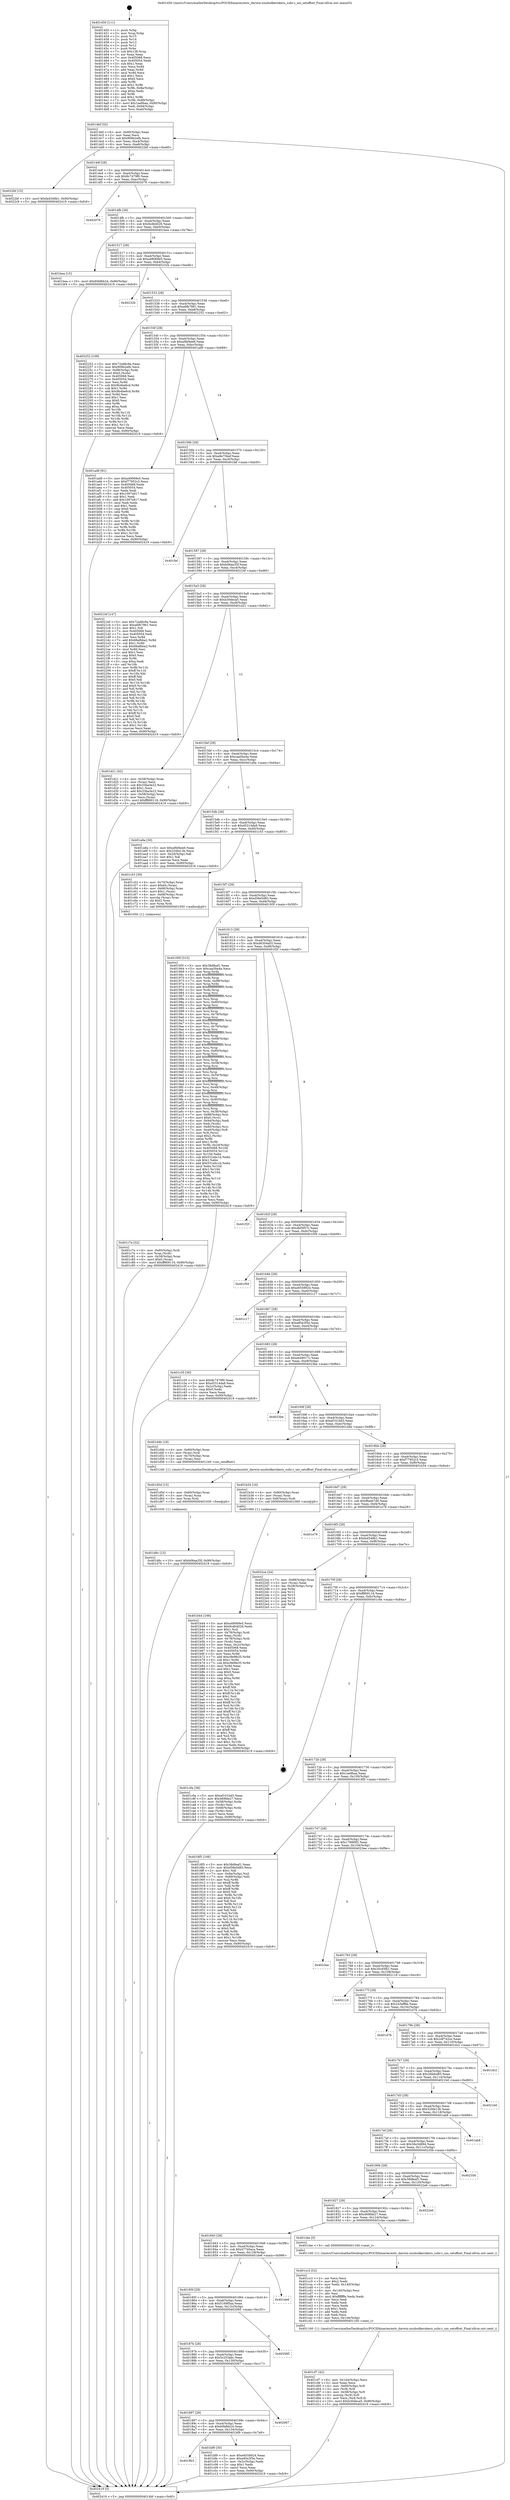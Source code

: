 digraph "0x401450" {
  label = "0x401450 (/mnt/c/Users/mathe/Desktop/tcc/POCII/binaries/extr_darwin-xnubsdkernkern_subr.c_uio_setoffset_Final-ollvm.out::main(0))"
  labelloc = "t"
  node[shape=record]

  Entry [label="",width=0.3,height=0.3,shape=circle,fillcolor=black,style=filled]
  "0x4014bf" [label="{
     0x4014bf [32]\l
     | [instrs]\l
     &nbsp;&nbsp;0x4014bf \<+6\>: mov -0x90(%rbp),%eax\l
     &nbsp;&nbsp;0x4014c5 \<+2\>: mov %eax,%ecx\l
     &nbsp;&nbsp;0x4014c7 \<+6\>: sub $0x909b2efb,%ecx\l
     &nbsp;&nbsp;0x4014cd \<+6\>: mov %eax,-0xa4(%rbp)\l
     &nbsp;&nbsp;0x4014d3 \<+6\>: mov %ecx,-0xa8(%rbp)\l
     &nbsp;&nbsp;0x4014d9 \<+6\>: je 00000000004022bf \<main+0xe6f\>\l
  }"]
  "0x4022bf" [label="{
     0x4022bf [15]\l
     | [instrs]\l
     &nbsp;&nbsp;0x4022bf \<+10\>: movl $0xfa4548b1,-0x90(%rbp)\l
     &nbsp;&nbsp;0x4022c9 \<+5\>: jmp 0000000000402419 \<main+0xfc9\>\l
  }"]
  "0x4014df" [label="{
     0x4014df [28]\l
     | [instrs]\l
     &nbsp;&nbsp;0x4014df \<+5\>: jmp 00000000004014e4 \<main+0x94\>\l
     &nbsp;&nbsp;0x4014e4 \<+6\>: mov -0xa4(%rbp),%eax\l
     &nbsp;&nbsp;0x4014ea \<+5\>: sub $0x9c7479f0,%eax\l
     &nbsp;&nbsp;0x4014ef \<+6\>: mov %eax,-0xac(%rbp)\l
     &nbsp;&nbsp;0x4014f5 \<+6\>: je 0000000000402076 \<main+0xc26\>\l
  }"]
  Exit [label="",width=0.3,height=0.3,shape=circle,fillcolor=black,style=filled,peripheries=2]
  "0x402076" [label="{
     0x402076\l
  }", style=dashed]
  "0x4014fb" [label="{
     0x4014fb [28]\l
     | [instrs]\l
     &nbsp;&nbsp;0x4014fb \<+5\>: jmp 0000000000401500 \<main+0xb0\>\l
     &nbsp;&nbsp;0x401500 \<+6\>: mov -0xa4(%rbp),%eax\l
     &nbsp;&nbsp;0x401506 \<+5\>: sub $0x9cdb4026,%eax\l
     &nbsp;&nbsp;0x40150b \<+6\>: mov %eax,-0xb0(%rbp)\l
     &nbsp;&nbsp;0x401511 \<+6\>: je 0000000000401bea \<main+0x79a\>\l
  }"]
  "0x401d6c" [label="{
     0x401d6c [15]\l
     | [instrs]\l
     &nbsp;&nbsp;0x401d6c \<+10\>: movl $0xb06aa35f,-0x90(%rbp)\l
     &nbsp;&nbsp;0x401d76 \<+5\>: jmp 0000000000402419 \<main+0xfc9\>\l
  }"]
  "0x401bea" [label="{
     0x401bea [15]\l
     | [instrs]\l
     &nbsp;&nbsp;0x401bea \<+10\>: movl $0x60bfbb24,-0x90(%rbp)\l
     &nbsp;&nbsp;0x401bf4 \<+5\>: jmp 0000000000402419 \<main+0xfc9\>\l
  }"]
  "0x401517" [label="{
     0x401517 [28]\l
     | [instrs]\l
     &nbsp;&nbsp;0x401517 \<+5\>: jmp 000000000040151c \<main+0xcc\>\l
     &nbsp;&nbsp;0x40151c \<+6\>: mov -0xa4(%rbp),%eax\l
     &nbsp;&nbsp;0x401522 \<+5\>: sub $0xa49069e5,%eax\l
     &nbsp;&nbsp;0x401527 \<+6\>: mov %eax,-0xb4(%rbp)\l
     &nbsp;&nbsp;0x40152d \<+6\>: je 000000000040232b \<main+0xedb\>\l
  }"]
  "0x401d5d" [label="{
     0x401d5d [15]\l
     | [instrs]\l
     &nbsp;&nbsp;0x401d5d \<+4\>: mov -0x60(%rbp),%rax\l
     &nbsp;&nbsp;0x401d61 \<+3\>: mov (%rax),%rax\l
     &nbsp;&nbsp;0x401d64 \<+3\>: mov %rax,%rdi\l
     &nbsp;&nbsp;0x401d67 \<+5\>: call 0000000000401030 \<free@plt\>\l
     | [calls]\l
     &nbsp;&nbsp;0x401030 \{1\} (unknown)\l
  }"]
  "0x40232b" [label="{
     0x40232b\l
  }", style=dashed]
  "0x401533" [label="{
     0x401533 [28]\l
     | [instrs]\l
     &nbsp;&nbsp;0x401533 \<+5\>: jmp 0000000000401538 \<main+0xe8\>\l
     &nbsp;&nbsp;0x401538 \<+6\>: mov -0xa4(%rbp),%eax\l
     &nbsp;&nbsp;0x40153e \<+5\>: sub $0xa6fb7961,%eax\l
     &nbsp;&nbsp;0x401543 \<+6\>: mov %eax,-0xb8(%rbp)\l
     &nbsp;&nbsp;0x401549 \<+6\>: je 0000000000402252 \<main+0xe02\>\l
  }"]
  "0x401cf7" [label="{
     0x401cf7 [42]\l
     | [instrs]\l
     &nbsp;&nbsp;0x401cf7 \<+6\>: mov -0x144(%rbp),%ecx\l
     &nbsp;&nbsp;0x401cfd \<+3\>: imul %eax,%ecx\l
     &nbsp;&nbsp;0x401d00 \<+4\>: mov -0x60(%rbp),%r8\l
     &nbsp;&nbsp;0x401d04 \<+3\>: mov (%r8),%r8\l
     &nbsp;&nbsp;0x401d07 \<+4\>: mov -0x58(%rbp),%r9\l
     &nbsp;&nbsp;0x401d0b \<+3\>: movslq (%r9),%r9\l
     &nbsp;&nbsp;0x401d0e \<+4\>: mov %ecx,(%r8,%r9,4)\l
     &nbsp;&nbsp;0x401d12 \<+10\>: movl $0xb30deca5,-0x90(%rbp)\l
     &nbsp;&nbsp;0x401d1c \<+5\>: jmp 0000000000402419 \<main+0xfc9\>\l
  }"]
  "0x402252" [label="{
     0x402252 [109]\l
     | [instrs]\l
     &nbsp;&nbsp;0x402252 \<+5\>: mov $0x72ad6c9a,%eax\l
     &nbsp;&nbsp;0x402257 \<+5\>: mov $0x909b2efb,%ecx\l
     &nbsp;&nbsp;0x40225c \<+7\>: mov -0x88(%rbp),%rdx\l
     &nbsp;&nbsp;0x402263 \<+6\>: movl $0x0,(%rdx)\l
     &nbsp;&nbsp;0x402269 \<+7\>: mov 0x405068,%esi\l
     &nbsp;&nbsp;0x402270 \<+7\>: mov 0x405054,%edi\l
     &nbsp;&nbsp;0x402277 \<+3\>: mov %esi,%r8d\l
     &nbsp;&nbsp;0x40227a \<+7\>: sub $0x9b4be6cd,%r8d\l
     &nbsp;&nbsp;0x402281 \<+4\>: sub $0x1,%r8d\l
     &nbsp;&nbsp;0x402285 \<+7\>: add $0x9b4be6cd,%r8d\l
     &nbsp;&nbsp;0x40228c \<+4\>: imul %r8d,%esi\l
     &nbsp;&nbsp;0x402290 \<+3\>: and $0x1,%esi\l
     &nbsp;&nbsp;0x402293 \<+3\>: cmp $0x0,%esi\l
     &nbsp;&nbsp;0x402296 \<+4\>: sete %r9b\l
     &nbsp;&nbsp;0x40229a \<+3\>: cmp $0xa,%edi\l
     &nbsp;&nbsp;0x40229d \<+4\>: setl %r10b\l
     &nbsp;&nbsp;0x4022a1 \<+3\>: mov %r9b,%r11b\l
     &nbsp;&nbsp;0x4022a4 \<+3\>: and %r10b,%r11b\l
     &nbsp;&nbsp;0x4022a7 \<+3\>: xor %r10b,%r9b\l
     &nbsp;&nbsp;0x4022aa \<+3\>: or %r9b,%r11b\l
     &nbsp;&nbsp;0x4022ad \<+4\>: test $0x1,%r11b\l
     &nbsp;&nbsp;0x4022b1 \<+3\>: cmovne %ecx,%eax\l
     &nbsp;&nbsp;0x4022b4 \<+6\>: mov %eax,-0x90(%rbp)\l
     &nbsp;&nbsp;0x4022ba \<+5\>: jmp 0000000000402419 \<main+0xfc9\>\l
  }"]
  "0x40154f" [label="{
     0x40154f [28]\l
     | [instrs]\l
     &nbsp;&nbsp;0x40154f \<+5\>: jmp 0000000000401554 \<main+0x104\>\l
     &nbsp;&nbsp;0x401554 \<+6\>: mov -0xa4(%rbp),%eax\l
     &nbsp;&nbsp;0x40155a \<+5\>: sub $0xa9bf4ee6,%eax\l
     &nbsp;&nbsp;0x40155f \<+6\>: mov %eax,-0xbc(%rbp)\l
     &nbsp;&nbsp;0x401565 \<+6\>: je 0000000000401ad9 \<main+0x689\>\l
  }"]
  "0x401cc3" [label="{
     0x401cc3 [52]\l
     | [instrs]\l
     &nbsp;&nbsp;0x401cc3 \<+2\>: xor %ecx,%ecx\l
     &nbsp;&nbsp;0x401cc5 \<+5\>: mov $0x2,%edx\l
     &nbsp;&nbsp;0x401cca \<+6\>: mov %edx,-0x140(%rbp)\l
     &nbsp;&nbsp;0x401cd0 \<+1\>: cltd\l
     &nbsp;&nbsp;0x401cd1 \<+6\>: mov -0x140(%rbp),%esi\l
     &nbsp;&nbsp;0x401cd7 \<+2\>: idiv %esi\l
     &nbsp;&nbsp;0x401cd9 \<+6\>: imul $0xfffffffe,%edx,%edx\l
     &nbsp;&nbsp;0x401cdf \<+2\>: mov %ecx,%edi\l
     &nbsp;&nbsp;0x401ce1 \<+2\>: sub %edx,%edi\l
     &nbsp;&nbsp;0x401ce3 \<+2\>: mov %ecx,%edx\l
     &nbsp;&nbsp;0x401ce5 \<+3\>: sub $0x1,%edx\l
     &nbsp;&nbsp;0x401ce8 \<+2\>: add %edx,%edi\l
     &nbsp;&nbsp;0x401cea \<+2\>: sub %edi,%ecx\l
     &nbsp;&nbsp;0x401cec \<+6\>: mov %ecx,-0x144(%rbp)\l
     &nbsp;&nbsp;0x401cf2 \<+5\>: call 0000000000401160 \<next_i\>\l
     | [calls]\l
     &nbsp;&nbsp;0x401160 \{1\} (/mnt/c/Users/mathe/Desktop/tcc/POCII/binaries/extr_darwin-xnubsdkernkern_subr.c_uio_setoffset_Final-ollvm.out::next_i)\l
  }"]
  "0x401ad9" [label="{
     0x401ad9 [91]\l
     | [instrs]\l
     &nbsp;&nbsp;0x401ad9 \<+5\>: mov $0xa49069e5,%eax\l
     &nbsp;&nbsp;0x401ade \<+5\>: mov $0xf77952c3,%ecx\l
     &nbsp;&nbsp;0x401ae3 \<+7\>: mov 0x405068,%edx\l
     &nbsp;&nbsp;0x401aea \<+7\>: mov 0x405054,%esi\l
     &nbsp;&nbsp;0x401af1 \<+2\>: mov %edx,%edi\l
     &nbsp;&nbsp;0x401af3 \<+6\>: sub $0x1097a917,%edi\l
     &nbsp;&nbsp;0x401af9 \<+3\>: sub $0x1,%edi\l
     &nbsp;&nbsp;0x401afc \<+6\>: add $0x1097a917,%edi\l
     &nbsp;&nbsp;0x401b02 \<+3\>: imul %edi,%edx\l
     &nbsp;&nbsp;0x401b05 \<+3\>: and $0x1,%edx\l
     &nbsp;&nbsp;0x401b08 \<+3\>: cmp $0x0,%edx\l
     &nbsp;&nbsp;0x401b0b \<+4\>: sete %r8b\l
     &nbsp;&nbsp;0x401b0f \<+3\>: cmp $0xa,%esi\l
     &nbsp;&nbsp;0x401b12 \<+4\>: setl %r9b\l
     &nbsp;&nbsp;0x401b16 \<+3\>: mov %r8b,%r10b\l
     &nbsp;&nbsp;0x401b19 \<+3\>: and %r9b,%r10b\l
     &nbsp;&nbsp;0x401b1c \<+3\>: xor %r9b,%r8b\l
     &nbsp;&nbsp;0x401b1f \<+3\>: or %r8b,%r10b\l
     &nbsp;&nbsp;0x401b22 \<+4\>: test $0x1,%r10b\l
     &nbsp;&nbsp;0x401b26 \<+3\>: cmovne %ecx,%eax\l
     &nbsp;&nbsp;0x401b29 \<+6\>: mov %eax,-0x90(%rbp)\l
     &nbsp;&nbsp;0x401b2f \<+5\>: jmp 0000000000402419 \<main+0xfc9\>\l
  }"]
  "0x40156b" [label="{
     0x40156b [28]\l
     | [instrs]\l
     &nbsp;&nbsp;0x40156b \<+5\>: jmp 0000000000401570 \<main+0x120\>\l
     &nbsp;&nbsp;0x401570 \<+6\>: mov -0xa4(%rbp),%eax\l
     &nbsp;&nbsp;0x401576 \<+5\>: sub $0xa9e75bef,%eax\l
     &nbsp;&nbsp;0x40157b \<+6\>: mov %eax,-0xc0(%rbp)\l
     &nbsp;&nbsp;0x401581 \<+6\>: je 0000000000401faf \<main+0xb5f\>\l
  }"]
  "0x401c7a" [label="{
     0x401c7a [32]\l
     | [instrs]\l
     &nbsp;&nbsp;0x401c7a \<+4\>: mov -0x60(%rbp),%rdi\l
     &nbsp;&nbsp;0x401c7e \<+3\>: mov %rax,(%rdi)\l
     &nbsp;&nbsp;0x401c81 \<+4\>: mov -0x58(%rbp),%rax\l
     &nbsp;&nbsp;0x401c85 \<+6\>: movl $0x0,(%rax)\l
     &nbsp;&nbsp;0x401c8b \<+10\>: movl $0xff869116,-0x90(%rbp)\l
     &nbsp;&nbsp;0x401c95 \<+5\>: jmp 0000000000402419 \<main+0xfc9\>\l
  }"]
  "0x401faf" [label="{
     0x401faf\l
  }", style=dashed]
  "0x401587" [label="{
     0x401587 [28]\l
     | [instrs]\l
     &nbsp;&nbsp;0x401587 \<+5\>: jmp 000000000040158c \<main+0x13c\>\l
     &nbsp;&nbsp;0x40158c \<+6\>: mov -0xa4(%rbp),%eax\l
     &nbsp;&nbsp;0x401592 \<+5\>: sub $0xb06aa35f,%eax\l
     &nbsp;&nbsp;0x401597 \<+6\>: mov %eax,-0xc4(%rbp)\l
     &nbsp;&nbsp;0x40159d \<+6\>: je 00000000004021bf \<main+0xd6f\>\l
  }"]
  "0x4018b3" [label="{
     0x4018b3\l
  }", style=dashed]
  "0x4021bf" [label="{
     0x4021bf [147]\l
     | [instrs]\l
     &nbsp;&nbsp;0x4021bf \<+5\>: mov $0x72ad6c9a,%eax\l
     &nbsp;&nbsp;0x4021c4 \<+5\>: mov $0xa6fb7961,%ecx\l
     &nbsp;&nbsp;0x4021c9 \<+2\>: mov $0x1,%dl\l
     &nbsp;&nbsp;0x4021cb \<+7\>: mov 0x405068,%esi\l
     &nbsp;&nbsp;0x4021d2 \<+7\>: mov 0x405054,%edi\l
     &nbsp;&nbsp;0x4021d9 \<+3\>: mov %esi,%r8d\l
     &nbsp;&nbsp;0x4021dc \<+7\>: add $0x66afbba2,%r8d\l
     &nbsp;&nbsp;0x4021e3 \<+4\>: sub $0x1,%r8d\l
     &nbsp;&nbsp;0x4021e7 \<+7\>: sub $0x66afbba2,%r8d\l
     &nbsp;&nbsp;0x4021ee \<+4\>: imul %r8d,%esi\l
     &nbsp;&nbsp;0x4021f2 \<+3\>: and $0x1,%esi\l
     &nbsp;&nbsp;0x4021f5 \<+3\>: cmp $0x0,%esi\l
     &nbsp;&nbsp;0x4021f8 \<+4\>: sete %r9b\l
     &nbsp;&nbsp;0x4021fc \<+3\>: cmp $0xa,%edi\l
     &nbsp;&nbsp;0x4021ff \<+4\>: setl %r10b\l
     &nbsp;&nbsp;0x402203 \<+3\>: mov %r9b,%r11b\l
     &nbsp;&nbsp;0x402206 \<+4\>: xor $0xff,%r11b\l
     &nbsp;&nbsp;0x40220a \<+3\>: mov %r10b,%bl\l
     &nbsp;&nbsp;0x40220d \<+3\>: xor $0xff,%bl\l
     &nbsp;&nbsp;0x402210 \<+3\>: xor $0x0,%dl\l
     &nbsp;&nbsp;0x402213 \<+3\>: mov %r11b,%r14b\l
     &nbsp;&nbsp;0x402216 \<+4\>: and $0x0,%r14b\l
     &nbsp;&nbsp;0x40221a \<+3\>: and %dl,%r9b\l
     &nbsp;&nbsp;0x40221d \<+3\>: mov %bl,%r15b\l
     &nbsp;&nbsp;0x402220 \<+4\>: and $0x0,%r15b\l
     &nbsp;&nbsp;0x402224 \<+3\>: and %dl,%r10b\l
     &nbsp;&nbsp;0x402227 \<+3\>: or %r9b,%r14b\l
     &nbsp;&nbsp;0x40222a \<+3\>: or %r10b,%r15b\l
     &nbsp;&nbsp;0x40222d \<+3\>: xor %r15b,%r14b\l
     &nbsp;&nbsp;0x402230 \<+3\>: or %bl,%r11b\l
     &nbsp;&nbsp;0x402233 \<+4\>: xor $0xff,%r11b\l
     &nbsp;&nbsp;0x402237 \<+3\>: or $0x0,%dl\l
     &nbsp;&nbsp;0x40223a \<+3\>: and %dl,%r11b\l
     &nbsp;&nbsp;0x40223d \<+3\>: or %r11b,%r14b\l
     &nbsp;&nbsp;0x402240 \<+4\>: test $0x1,%r14b\l
     &nbsp;&nbsp;0x402244 \<+3\>: cmovne %ecx,%eax\l
     &nbsp;&nbsp;0x402247 \<+6\>: mov %eax,-0x90(%rbp)\l
     &nbsp;&nbsp;0x40224d \<+5\>: jmp 0000000000402419 \<main+0xfc9\>\l
  }"]
  "0x4015a3" [label="{
     0x4015a3 [28]\l
     | [instrs]\l
     &nbsp;&nbsp;0x4015a3 \<+5\>: jmp 00000000004015a8 \<main+0x158\>\l
     &nbsp;&nbsp;0x4015a8 \<+6\>: mov -0xa4(%rbp),%eax\l
     &nbsp;&nbsp;0x4015ae \<+5\>: sub $0xb30deca5,%eax\l
     &nbsp;&nbsp;0x4015b3 \<+6\>: mov %eax,-0xc8(%rbp)\l
     &nbsp;&nbsp;0x4015b9 \<+6\>: je 0000000000401d21 \<main+0x8d1\>\l
  }"]
  "0x401bf9" [label="{
     0x401bf9 [30]\l
     | [instrs]\l
     &nbsp;&nbsp;0x401bf9 \<+5\>: mov $0xe6558924,%eax\l
     &nbsp;&nbsp;0x401bfe \<+5\>: mov $0xe85e3f3e,%ecx\l
     &nbsp;&nbsp;0x401c03 \<+3\>: mov -0x2c(%rbp),%edx\l
     &nbsp;&nbsp;0x401c06 \<+3\>: cmp $0x1,%edx\l
     &nbsp;&nbsp;0x401c09 \<+3\>: cmovl %ecx,%eax\l
     &nbsp;&nbsp;0x401c0c \<+6\>: mov %eax,-0x90(%rbp)\l
     &nbsp;&nbsp;0x401c12 \<+5\>: jmp 0000000000402419 \<main+0xfc9\>\l
  }"]
  "0x401d21" [label="{
     0x401d21 [42]\l
     | [instrs]\l
     &nbsp;&nbsp;0x401d21 \<+4\>: mov -0x58(%rbp),%rax\l
     &nbsp;&nbsp;0x401d25 \<+2\>: mov (%rax),%ecx\l
     &nbsp;&nbsp;0x401d27 \<+6\>: sub $0x33ba3e22,%ecx\l
     &nbsp;&nbsp;0x401d2d \<+3\>: add $0x1,%ecx\l
     &nbsp;&nbsp;0x401d30 \<+6\>: add $0x33ba3e22,%ecx\l
     &nbsp;&nbsp;0x401d36 \<+4\>: mov -0x58(%rbp),%rax\l
     &nbsp;&nbsp;0x401d3a \<+2\>: mov %ecx,(%rax)\l
     &nbsp;&nbsp;0x401d3c \<+10\>: movl $0xff869116,-0x90(%rbp)\l
     &nbsp;&nbsp;0x401d46 \<+5\>: jmp 0000000000402419 \<main+0xfc9\>\l
  }"]
  "0x4015bf" [label="{
     0x4015bf [28]\l
     | [instrs]\l
     &nbsp;&nbsp;0x4015bf \<+5\>: jmp 00000000004015c4 \<main+0x174\>\l
     &nbsp;&nbsp;0x4015c4 \<+6\>: mov -0xa4(%rbp),%eax\l
     &nbsp;&nbsp;0x4015ca \<+5\>: sub $0xcaa5ba4a,%eax\l
     &nbsp;&nbsp;0x4015cf \<+6\>: mov %eax,-0xcc(%rbp)\l
     &nbsp;&nbsp;0x4015d5 \<+6\>: je 0000000000401a9a \<main+0x64a\>\l
  }"]
  "0x401897" [label="{
     0x401897 [28]\l
     | [instrs]\l
     &nbsp;&nbsp;0x401897 \<+5\>: jmp 000000000040189c \<main+0x44c\>\l
     &nbsp;&nbsp;0x40189c \<+6\>: mov -0xa4(%rbp),%eax\l
     &nbsp;&nbsp;0x4018a2 \<+5\>: sub $0x60bfbb24,%eax\l
     &nbsp;&nbsp;0x4018a7 \<+6\>: mov %eax,-0x134(%rbp)\l
     &nbsp;&nbsp;0x4018ad \<+6\>: je 0000000000401bf9 \<main+0x7a9\>\l
  }"]
  "0x401a9a" [label="{
     0x401a9a [30]\l
     | [instrs]\l
     &nbsp;&nbsp;0x401a9a \<+5\>: mov $0xa9bf4ee6,%eax\l
     &nbsp;&nbsp;0x401a9f \<+5\>: mov $0x320fa13b,%ecx\l
     &nbsp;&nbsp;0x401aa4 \<+3\>: mov -0x2d(%rbp),%dl\l
     &nbsp;&nbsp;0x401aa7 \<+3\>: test $0x1,%dl\l
     &nbsp;&nbsp;0x401aaa \<+3\>: cmovne %ecx,%eax\l
     &nbsp;&nbsp;0x401aad \<+6\>: mov %eax,-0x90(%rbp)\l
     &nbsp;&nbsp;0x401ab3 \<+5\>: jmp 0000000000402419 \<main+0xfc9\>\l
  }"]
  "0x4015db" [label="{
     0x4015db [28]\l
     | [instrs]\l
     &nbsp;&nbsp;0x4015db \<+5\>: jmp 00000000004015e0 \<main+0x190\>\l
     &nbsp;&nbsp;0x4015e0 \<+6\>: mov -0xa4(%rbp),%eax\l
     &nbsp;&nbsp;0x4015e6 \<+5\>: sub $0xd5314da9,%eax\l
     &nbsp;&nbsp;0x4015eb \<+6\>: mov %eax,-0xd0(%rbp)\l
     &nbsp;&nbsp;0x4015f1 \<+6\>: je 0000000000401c53 \<main+0x803\>\l
  }"]
  "0x402067" [label="{
     0x402067\l
  }", style=dashed]
  "0x401c53" [label="{
     0x401c53 [39]\l
     | [instrs]\l
     &nbsp;&nbsp;0x401c53 \<+4\>: mov -0x70(%rbp),%rax\l
     &nbsp;&nbsp;0x401c57 \<+6\>: movl $0x64,(%rax)\l
     &nbsp;&nbsp;0x401c5d \<+4\>: mov -0x68(%rbp),%rax\l
     &nbsp;&nbsp;0x401c61 \<+6\>: movl $0x1,(%rax)\l
     &nbsp;&nbsp;0x401c67 \<+4\>: mov -0x68(%rbp),%rax\l
     &nbsp;&nbsp;0x401c6b \<+3\>: movslq (%rax),%rax\l
     &nbsp;&nbsp;0x401c6e \<+4\>: shl $0x2,%rax\l
     &nbsp;&nbsp;0x401c72 \<+3\>: mov %rax,%rdi\l
     &nbsp;&nbsp;0x401c75 \<+5\>: call 0000000000401050 \<malloc@plt\>\l
     | [calls]\l
     &nbsp;&nbsp;0x401050 \{1\} (unknown)\l
  }"]
  "0x4015f7" [label="{
     0x4015f7 [28]\l
     | [instrs]\l
     &nbsp;&nbsp;0x4015f7 \<+5\>: jmp 00000000004015fc \<main+0x1ac\>\l
     &nbsp;&nbsp;0x4015fc \<+6\>: mov -0xa4(%rbp),%eax\l
     &nbsp;&nbsp;0x401602 \<+5\>: sub $0xd58e5d83,%eax\l
     &nbsp;&nbsp;0x401607 \<+6\>: mov %eax,-0xd4(%rbp)\l
     &nbsp;&nbsp;0x40160d \<+6\>: je 000000000040195f \<main+0x50f\>\l
  }"]
  "0x40187b" [label="{
     0x40187b [28]\l
     | [instrs]\l
     &nbsp;&nbsp;0x40187b \<+5\>: jmp 0000000000401880 \<main+0x430\>\l
     &nbsp;&nbsp;0x401880 \<+6\>: mov -0xa4(%rbp),%eax\l
     &nbsp;&nbsp;0x401886 \<+5\>: sub $0x5c253abc,%eax\l
     &nbsp;&nbsp;0x40188b \<+6\>: mov %eax,-0x130(%rbp)\l
     &nbsp;&nbsp;0x401891 \<+6\>: je 0000000000402067 \<main+0xc17\>\l
  }"]
  "0x40195f" [label="{
     0x40195f [315]\l
     | [instrs]\l
     &nbsp;&nbsp;0x40195f \<+5\>: mov $0x38dfeaf1,%eax\l
     &nbsp;&nbsp;0x401964 \<+5\>: mov $0xcaa5ba4a,%ecx\l
     &nbsp;&nbsp;0x401969 \<+3\>: mov %rsp,%rdx\l
     &nbsp;&nbsp;0x40196c \<+4\>: add $0xfffffffffffffff0,%rdx\l
     &nbsp;&nbsp;0x401970 \<+3\>: mov %rdx,%rsp\l
     &nbsp;&nbsp;0x401973 \<+7\>: mov %rdx,-0x88(%rbp)\l
     &nbsp;&nbsp;0x40197a \<+3\>: mov %rsp,%rdx\l
     &nbsp;&nbsp;0x40197d \<+4\>: add $0xfffffffffffffff0,%rdx\l
     &nbsp;&nbsp;0x401981 \<+3\>: mov %rdx,%rsp\l
     &nbsp;&nbsp;0x401984 \<+3\>: mov %rsp,%rsi\l
     &nbsp;&nbsp;0x401987 \<+4\>: add $0xfffffffffffffff0,%rsi\l
     &nbsp;&nbsp;0x40198b \<+3\>: mov %rsi,%rsp\l
     &nbsp;&nbsp;0x40198e \<+4\>: mov %rsi,-0x80(%rbp)\l
     &nbsp;&nbsp;0x401992 \<+3\>: mov %rsp,%rsi\l
     &nbsp;&nbsp;0x401995 \<+4\>: add $0xfffffffffffffff0,%rsi\l
     &nbsp;&nbsp;0x401999 \<+3\>: mov %rsi,%rsp\l
     &nbsp;&nbsp;0x40199c \<+4\>: mov %rsi,-0x78(%rbp)\l
     &nbsp;&nbsp;0x4019a0 \<+3\>: mov %rsp,%rsi\l
     &nbsp;&nbsp;0x4019a3 \<+4\>: add $0xfffffffffffffff0,%rsi\l
     &nbsp;&nbsp;0x4019a7 \<+3\>: mov %rsi,%rsp\l
     &nbsp;&nbsp;0x4019aa \<+4\>: mov %rsi,-0x70(%rbp)\l
     &nbsp;&nbsp;0x4019ae \<+3\>: mov %rsp,%rsi\l
     &nbsp;&nbsp;0x4019b1 \<+4\>: add $0xfffffffffffffff0,%rsi\l
     &nbsp;&nbsp;0x4019b5 \<+3\>: mov %rsi,%rsp\l
     &nbsp;&nbsp;0x4019b8 \<+4\>: mov %rsi,-0x68(%rbp)\l
     &nbsp;&nbsp;0x4019bc \<+3\>: mov %rsp,%rsi\l
     &nbsp;&nbsp;0x4019bf \<+4\>: add $0xfffffffffffffff0,%rsi\l
     &nbsp;&nbsp;0x4019c3 \<+3\>: mov %rsi,%rsp\l
     &nbsp;&nbsp;0x4019c6 \<+4\>: mov %rsi,-0x60(%rbp)\l
     &nbsp;&nbsp;0x4019ca \<+3\>: mov %rsp,%rsi\l
     &nbsp;&nbsp;0x4019cd \<+4\>: add $0xfffffffffffffff0,%rsi\l
     &nbsp;&nbsp;0x4019d1 \<+3\>: mov %rsi,%rsp\l
     &nbsp;&nbsp;0x4019d4 \<+4\>: mov %rsi,-0x58(%rbp)\l
     &nbsp;&nbsp;0x4019d8 \<+3\>: mov %rsp,%rsi\l
     &nbsp;&nbsp;0x4019db \<+4\>: add $0xfffffffffffffff0,%rsi\l
     &nbsp;&nbsp;0x4019df \<+3\>: mov %rsi,%rsp\l
     &nbsp;&nbsp;0x4019e2 \<+4\>: mov %rsi,-0x50(%rbp)\l
     &nbsp;&nbsp;0x4019e6 \<+3\>: mov %rsp,%rsi\l
     &nbsp;&nbsp;0x4019e9 \<+4\>: add $0xfffffffffffffff0,%rsi\l
     &nbsp;&nbsp;0x4019ed \<+3\>: mov %rsi,%rsp\l
     &nbsp;&nbsp;0x4019f0 \<+4\>: mov %rsi,-0x48(%rbp)\l
     &nbsp;&nbsp;0x4019f4 \<+3\>: mov %rsp,%rsi\l
     &nbsp;&nbsp;0x4019f7 \<+4\>: add $0xfffffffffffffff0,%rsi\l
     &nbsp;&nbsp;0x4019fb \<+3\>: mov %rsi,%rsp\l
     &nbsp;&nbsp;0x4019fe \<+4\>: mov %rsi,-0x40(%rbp)\l
     &nbsp;&nbsp;0x401a02 \<+3\>: mov %rsp,%rsi\l
     &nbsp;&nbsp;0x401a05 \<+4\>: add $0xfffffffffffffff0,%rsi\l
     &nbsp;&nbsp;0x401a09 \<+3\>: mov %rsi,%rsp\l
     &nbsp;&nbsp;0x401a0c \<+4\>: mov %rsi,-0x38(%rbp)\l
     &nbsp;&nbsp;0x401a10 \<+7\>: mov -0x88(%rbp),%rsi\l
     &nbsp;&nbsp;0x401a17 \<+6\>: movl $0x0,(%rsi)\l
     &nbsp;&nbsp;0x401a1d \<+6\>: mov -0x94(%rbp),%edi\l
     &nbsp;&nbsp;0x401a23 \<+2\>: mov %edi,(%rdx)\l
     &nbsp;&nbsp;0x401a25 \<+4\>: mov -0x80(%rbp),%rsi\l
     &nbsp;&nbsp;0x401a29 \<+7\>: mov -0xa0(%rbp),%r8\l
     &nbsp;&nbsp;0x401a30 \<+3\>: mov %r8,(%rsi)\l
     &nbsp;&nbsp;0x401a33 \<+3\>: cmpl $0x2,(%rdx)\l
     &nbsp;&nbsp;0x401a36 \<+4\>: setne %r9b\l
     &nbsp;&nbsp;0x401a3a \<+4\>: and $0x1,%r9b\l
     &nbsp;&nbsp;0x401a3e \<+4\>: mov %r9b,-0x2d(%rbp)\l
     &nbsp;&nbsp;0x401a42 \<+8\>: mov 0x405068,%r10d\l
     &nbsp;&nbsp;0x401a4a \<+8\>: mov 0x405054,%r11d\l
     &nbsp;&nbsp;0x401a52 \<+3\>: mov %r10d,%ebx\l
     &nbsp;&nbsp;0x401a55 \<+6\>: sub $0x531ebc1b,%ebx\l
     &nbsp;&nbsp;0x401a5b \<+3\>: sub $0x1,%ebx\l
     &nbsp;&nbsp;0x401a5e \<+6\>: add $0x531ebc1b,%ebx\l
     &nbsp;&nbsp;0x401a64 \<+4\>: imul %ebx,%r10d\l
     &nbsp;&nbsp;0x401a68 \<+4\>: and $0x1,%r10d\l
     &nbsp;&nbsp;0x401a6c \<+4\>: cmp $0x0,%r10d\l
     &nbsp;&nbsp;0x401a70 \<+4\>: sete %r9b\l
     &nbsp;&nbsp;0x401a74 \<+4\>: cmp $0xa,%r11d\l
     &nbsp;&nbsp;0x401a78 \<+4\>: setl %r14b\l
     &nbsp;&nbsp;0x401a7c \<+3\>: mov %r9b,%r15b\l
     &nbsp;&nbsp;0x401a7f \<+3\>: and %r14b,%r15b\l
     &nbsp;&nbsp;0x401a82 \<+3\>: xor %r14b,%r9b\l
     &nbsp;&nbsp;0x401a85 \<+3\>: or %r9b,%r15b\l
     &nbsp;&nbsp;0x401a88 \<+4\>: test $0x1,%r15b\l
     &nbsp;&nbsp;0x401a8c \<+3\>: cmovne %ecx,%eax\l
     &nbsp;&nbsp;0x401a8f \<+6\>: mov %eax,-0x90(%rbp)\l
     &nbsp;&nbsp;0x401a95 \<+5\>: jmp 0000000000402419 \<main+0xfc9\>\l
  }"]
  "0x401613" [label="{
     0x401613 [28]\l
     | [instrs]\l
     &nbsp;&nbsp;0x401613 \<+5\>: jmp 0000000000401618 \<main+0x1c8\>\l
     &nbsp;&nbsp;0x401618 \<+6\>: mov -0xa4(%rbp),%eax\l
     &nbsp;&nbsp;0x40161e \<+5\>: sub $0xd6304a03,%eax\l
     &nbsp;&nbsp;0x401623 \<+6\>: mov %eax,-0xd8(%rbp)\l
     &nbsp;&nbsp;0x401629 \<+6\>: je 0000000000401f2f \<main+0xadf\>\l
  }"]
  "0x402085" [label="{
     0x402085\l
  }", style=dashed]
  "0x401f2f" [label="{
     0x401f2f\l
  }", style=dashed]
  "0x40162f" [label="{
     0x40162f [28]\l
     | [instrs]\l
     &nbsp;&nbsp;0x40162f \<+5\>: jmp 0000000000401634 \<main+0x1e4\>\l
     &nbsp;&nbsp;0x401634 \<+6\>: mov -0xa4(%rbp),%eax\l
     &nbsp;&nbsp;0x40163a \<+5\>: sub $0xdbf3f57c,%eax\l
     &nbsp;&nbsp;0x40163f \<+6\>: mov %eax,-0xdc(%rbp)\l
     &nbsp;&nbsp;0x401645 \<+6\>: je 0000000000401f59 \<main+0xb09\>\l
  }"]
  "0x40185f" [label="{
     0x40185f [28]\l
     | [instrs]\l
     &nbsp;&nbsp;0x40185f \<+5\>: jmp 0000000000401864 \<main+0x414\>\l
     &nbsp;&nbsp;0x401864 \<+6\>: mov -0xa4(%rbp),%eax\l
     &nbsp;&nbsp;0x40186a \<+5\>: sub $0x5169f5aa,%eax\l
     &nbsp;&nbsp;0x40186f \<+6\>: mov %eax,-0x12c(%rbp)\l
     &nbsp;&nbsp;0x401875 \<+6\>: je 0000000000402085 \<main+0xc35\>\l
  }"]
  "0x401f59" [label="{
     0x401f59\l
  }", style=dashed]
  "0x40164b" [label="{
     0x40164b [28]\l
     | [instrs]\l
     &nbsp;&nbsp;0x40164b \<+5\>: jmp 0000000000401650 \<main+0x200\>\l
     &nbsp;&nbsp;0x401650 \<+6\>: mov -0xa4(%rbp),%eax\l
     &nbsp;&nbsp;0x401656 \<+5\>: sub $0xe6558924,%eax\l
     &nbsp;&nbsp;0x40165b \<+6\>: mov %eax,-0xe0(%rbp)\l
     &nbsp;&nbsp;0x401661 \<+6\>: je 0000000000401c17 \<main+0x7c7\>\l
  }"]
  "0x401de6" [label="{
     0x401de6\l
  }", style=dashed]
  "0x401c17" [label="{
     0x401c17\l
  }", style=dashed]
  "0x401667" [label="{
     0x401667 [28]\l
     | [instrs]\l
     &nbsp;&nbsp;0x401667 \<+5\>: jmp 000000000040166c \<main+0x21c\>\l
     &nbsp;&nbsp;0x40166c \<+6\>: mov -0xa4(%rbp),%eax\l
     &nbsp;&nbsp;0x401672 \<+5\>: sub $0xe85e3f3e,%eax\l
     &nbsp;&nbsp;0x401677 \<+6\>: mov %eax,-0xe4(%rbp)\l
     &nbsp;&nbsp;0x40167d \<+6\>: je 0000000000401c35 \<main+0x7e5\>\l
  }"]
  "0x401843" [label="{
     0x401843 [28]\l
     | [instrs]\l
     &nbsp;&nbsp;0x401843 \<+5\>: jmp 0000000000401848 \<main+0x3f8\>\l
     &nbsp;&nbsp;0x401848 \<+6\>: mov -0xa4(%rbp),%eax\l
     &nbsp;&nbsp;0x40184e \<+5\>: sub $0x47740aca,%eax\l
     &nbsp;&nbsp;0x401853 \<+6\>: mov %eax,-0x128(%rbp)\l
     &nbsp;&nbsp;0x401859 \<+6\>: je 0000000000401de6 \<main+0x996\>\l
  }"]
  "0x401c35" [label="{
     0x401c35 [30]\l
     | [instrs]\l
     &nbsp;&nbsp;0x401c35 \<+5\>: mov $0x9c7479f0,%eax\l
     &nbsp;&nbsp;0x401c3a \<+5\>: mov $0xd5314da9,%ecx\l
     &nbsp;&nbsp;0x401c3f \<+3\>: mov -0x2c(%rbp),%edx\l
     &nbsp;&nbsp;0x401c42 \<+3\>: cmp $0x0,%edx\l
     &nbsp;&nbsp;0x401c45 \<+3\>: cmove %ecx,%eax\l
     &nbsp;&nbsp;0x401c48 \<+6\>: mov %eax,-0x90(%rbp)\l
     &nbsp;&nbsp;0x401c4e \<+5\>: jmp 0000000000402419 \<main+0xfc9\>\l
  }"]
  "0x401683" [label="{
     0x401683 [28]\l
     | [instrs]\l
     &nbsp;&nbsp;0x401683 \<+5\>: jmp 0000000000401688 \<main+0x238\>\l
     &nbsp;&nbsp;0x401688 \<+6\>: mov -0xa4(%rbp),%eax\l
     &nbsp;&nbsp;0x40168e \<+5\>: sub $0xeb49017c,%eax\l
     &nbsp;&nbsp;0x401693 \<+6\>: mov %eax,-0xe8(%rbp)\l
     &nbsp;&nbsp;0x401699 \<+6\>: je 00000000004023be \<main+0xf6e\>\l
  }"]
  "0x401cbe" [label="{
     0x401cbe [5]\l
     | [instrs]\l
     &nbsp;&nbsp;0x401cbe \<+5\>: call 0000000000401160 \<next_i\>\l
     | [calls]\l
     &nbsp;&nbsp;0x401160 \{1\} (/mnt/c/Users/mathe/Desktop/tcc/POCII/binaries/extr_darwin-xnubsdkernkern_subr.c_uio_setoffset_Final-ollvm.out::next_i)\l
  }"]
  "0x4023be" [label="{
     0x4023be\l
  }", style=dashed]
  "0x40169f" [label="{
     0x40169f [28]\l
     | [instrs]\l
     &nbsp;&nbsp;0x40169f \<+5\>: jmp 00000000004016a4 \<main+0x254\>\l
     &nbsp;&nbsp;0x4016a4 \<+6\>: mov -0xa4(%rbp),%eax\l
     &nbsp;&nbsp;0x4016aa \<+5\>: sub $0xef101bd3,%eax\l
     &nbsp;&nbsp;0x4016af \<+6\>: mov %eax,-0xec(%rbp)\l
     &nbsp;&nbsp;0x4016b5 \<+6\>: je 0000000000401d4b \<main+0x8fb\>\l
  }"]
  "0x401827" [label="{
     0x401827 [28]\l
     | [instrs]\l
     &nbsp;&nbsp;0x401827 \<+5\>: jmp 000000000040182c \<main+0x3dc\>\l
     &nbsp;&nbsp;0x40182c \<+6\>: mov -0xa4(%rbp),%eax\l
     &nbsp;&nbsp;0x401832 \<+5\>: sub $0x469fde27,%eax\l
     &nbsp;&nbsp;0x401837 \<+6\>: mov %eax,-0x124(%rbp)\l
     &nbsp;&nbsp;0x40183d \<+6\>: je 0000000000401cbe \<main+0x86e\>\l
  }"]
  "0x401d4b" [label="{
     0x401d4b [18]\l
     | [instrs]\l
     &nbsp;&nbsp;0x401d4b \<+4\>: mov -0x60(%rbp),%rax\l
     &nbsp;&nbsp;0x401d4f \<+3\>: mov (%rax),%rdi\l
     &nbsp;&nbsp;0x401d52 \<+4\>: mov -0x70(%rbp),%rax\l
     &nbsp;&nbsp;0x401d56 \<+2\>: mov (%rax),%esi\l
     &nbsp;&nbsp;0x401d58 \<+5\>: call 0000000000401240 \<uio_setoffset\>\l
     | [calls]\l
     &nbsp;&nbsp;0x401240 \{1\} (/mnt/c/Users/mathe/Desktop/tcc/POCII/binaries/extr_darwin-xnubsdkernkern_subr.c_uio_setoffset_Final-ollvm.out::uio_setoffset)\l
  }"]
  "0x4016bb" [label="{
     0x4016bb [28]\l
     | [instrs]\l
     &nbsp;&nbsp;0x4016bb \<+5\>: jmp 00000000004016c0 \<main+0x270\>\l
     &nbsp;&nbsp;0x4016c0 \<+6\>: mov -0xa4(%rbp),%eax\l
     &nbsp;&nbsp;0x4016c6 \<+5\>: sub $0xf77952c3,%eax\l
     &nbsp;&nbsp;0x4016cb \<+6\>: mov %eax,-0xf0(%rbp)\l
     &nbsp;&nbsp;0x4016d1 \<+6\>: je 0000000000401b34 \<main+0x6e4\>\l
  }"]
  "0x4022e6" [label="{
     0x4022e6\l
  }", style=dashed]
  "0x401b34" [label="{
     0x401b34 [16]\l
     | [instrs]\l
     &nbsp;&nbsp;0x401b34 \<+4\>: mov -0x80(%rbp),%rax\l
     &nbsp;&nbsp;0x401b38 \<+3\>: mov (%rax),%rax\l
     &nbsp;&nbsp;0x401b3b \<+4\>: mov 0x8(%rax),%rdi\l
     &nbsp;&nbsp;0x401b3f \<+5\>: call 0000000000401060 \<atoi@plt\>\l
     | [calls]\l
     &nbsp;&nbsp;0x401060 \{1\} (unknown)\l
  }"]
  "0x4016d7" [label="{
     0x4016d7 [28]\l
     | [instrs]\l
     &nbsp;&nbsp;0x4016d7 \<+5\>: jmp 00000000004016dc \<main+0x28c\>\l
     &nbsp;&nbsp;0x4016dc \<+6\>: mov -0xa4(%rbp),%eax\l
     &nbsp;&nbsp;0x4016e2 \<+5\>: sub $0xf8eeb7d0,%eax\l
     &nbsp;&nbsp;0x4016e7 \<+6\>: mov %eax,-0xf4(%rbp)\l
     &nbsp;&nbsp;0x4016ed \<+6\>: je 0000000000401e79 \<main+0xa29\>\l
  }"]
  "0x40180b" [label="{
     0x40180b [28]\l
     | [instrs]\l
     &nbsp;&nbsp;0x40180b \<+5\>: jmp 0000000000401810 \<main+0x3c0\>\l
     &nbsp;&nbsp;0x401810 \<+6\>: mov -0xa4(%rbp),%eax\l
     &nbsp;&nbsp;0x401816 \<+5\>: sub $0x38dfeaf1,%eax\l
     &nbsp;&nbsp;0x40181b \<+6\>: mov %eax,-0x120(%rbp)\l
     &nbsp;&nbsp;0x401821 \<+6\>: je 00000000004022e6 \<main+0xe96\>\l
  }"]
  "0x401e79" [label="{
     0x401e79\l
  }", style=dashed]
  "0x4016f3" [label="{
     0x4016f3 [28]\l
     | [instrs]\l
     &nbsp;&nbsp;0x4016f3 \<+5\>: jmp 00000000004016f8 \<main+0x2a8\>\l
     &nbsp;&nbsp;0x4016f8 \<+6\>: mov -0xa4(%rbp),%eax\l
     &nbsp;&nbsp;0x4016fe \<+5\>: sub $0xfa4548b1,%eax\l
     &nbsp;&nbsp;0x401703 \<+6\>: mov %eax,-0xf8(%rbp)\l
     &nbsp;&nbsp;0x401709 \<+6\>: je 00000000004022ce \<main+0xe7e\>\l
  }"]
  "0x40235b" [label="{
     0x40235b\l
  }", style=dashed]
  "0x4022ce" [label="{
     0x4022ce [24]\l
     | [instrs]\l
     &nbsp;&nbsp;0x4022ce \<+7\>: mov -0x88(%rbp),%rax\l
     &nbsp;&nbsp;0x4022d5 \<+2\>: mov (%rax),%eax\l
     &nbsp;&nbsp;0x4022d7 \<+4\>: lea -0x28(%rbp),%rsp\l
     &nbsp;&nbsp;0x4022db \<+1\>: pop %rbx\l
     &nbsp;&nbsp;0x4022dc \<+2\>: pop %r12\l
     &nbsp;&nbsp;0x4022de \<+2\>: pop %r13\l
     &nbsp;&nbsp;0x4022e0 \<+2\>: pop %r14\l
     &nbsp;&nbsp;0x4022e2 \<+2\>: pop %r15\l
     &nbsp;&nbsp;0x4022e4 \<+1\>: pop %rbp\l
     &nbsp;&nbsp;0x4022e5 \<+1\>: ret\l
  }"]
  "0x40170f" [label="{
     0x40170f [28]\l
     | [instrs]\l
     &nbsp;&nbsp;0x40170f \<+5\>: jmp 0000000000401714 \<main+0x2c4\>\l
     &nbsp;&nbsp;0x401714 \<+6\>: mov -0xa4(%rbp),%eax\l
     &nbsp;&nbsp;0x40171a \<+5\>: sub $0xff869116,%eax\l
     &nbsp;&nbsp;0x40171f \<+6\>: mov %eax,-0xfc(%rbp)\l
     &nbsp;&nbsp;0x401725 \<+6\>: je 0000000000401c9a \<main+0x84a\>\l
  }"]
  "0x4017ef" [label="{
     0x4017ef [28]\l
     | [instrs]\l
     &nbsp;&nbsp;0x4017ef \<+5\>: jmp 00000000004017f4 \<main+0x3a4\>\l
     &nbsp;&nbsp;0x4017f4 \<+6\>: mov -0xa4(%rbp),%eax\l
     &nbsp;&nbsp;0x4017fa \<+5\>: sub $0x36e3d894,%eax\l
     &nbsp;&nbsp;0x4017ff \<+6\>: mov %eax,-0x11c(%rbp)\l
     &nbsp;&nbsp;0x401805 \<+6\>: je 000000000040235b \<main+0xf0b\>\l
  }"]
  "0x401c9a" [label="{
     0x401c9a [36]\l
     | [instrs]\l
     &nbsp;&nbsp;0x401c9a \<+5\>: mov $0xef101bd3,%eax\l
     &nbsp;&nbsp;0x401c9f \<+5\>: mov $0x469fde27,%ecx\l
     &nbsp;&nbsp;0x401ca4 \<+4\>: mov -0x58(%rbp),%rdx\l
     &nbsp;&nbsp;0x401ca8 \<+2\>: mov (%rdx),%esi\l
     &nbsp;&nbsp;0x401caa \<+4\>: mov -0x68(%rbp),%rdx\l
     &nbsp;&nbsp;0x401cae \<+2\>: cmp (%rdx),%esi\l
     &nbsp;&nbsp;0x401cb0 \<+3\>: cmovl %ecx,%eax\l
     &nbsp;&nbsp;0x401cb3 \<+6\>: mov %eax,-0x90(%rbp)\l
     &nbsp;&nbsp;0x401cb9 \<+5\>: jmp 0000000000402419 \<main+0xfc9\>\l
  }"]
  "0x40172b" [label="{
     0x40172b [28]\l
     | [instrs]\l
     &nbsp;&nbsp;0x40172b \<+5\>: jmp 0000000000401730 \<main+0x2e0\>\l
     &nbsp;&nbsp;0x401730 \<+6\>: mov -0xa4(%rbp),%eax\l
     &nbsp;&nbsp;0x401736 \<+5\>: sub $0x1ae8baa,%eax\l
     &nbsp;&nbsp;0x40173b \<+6\>: mov %eax,-0x100(%rbp)\l
     &nbsp;&nbsp;0x401741 \<+6\>: je 00000000004018f5 \<main+0x4a5\>\l
  }"]
  "0x401ab8" [label="{
     0x401ab8\l
  }", style=dashed]
  "0x4018f5" [label="{
     0x4018f5 [106]\l
     | [instrs]\l
     &nbsp;&nbsp;0x4018f5 \<+5\>: mov $0x38dfeaf1,%eax\l
     &nbsp;&nbsp;0x4018fa \<+5\>: mov $0xd58e5d83,%ecx\l
     &nbsp;&nbsp;0x4018ff \<+2\>: mov $0x1,%dl\l
     &nbsp;&nbsp;0x401901 \<+7\>: mov -0x8a(%rbp),%sil\l
     &nbsp;&nbsp;0x401908 \<+7\>: mov -0x89(%rbp),%dil\l
     &nbsp;&nbsp;0x40190f \<+3\>: mov %sil,%r8b\l
     &nbsp;&nbsp;0x401912 \<+4\>: xor $0xff,%r8b\l
     &nbsp;&nbsp;0x401916 \<+3\>: mov %dil,%r9b\l
     &nbsp;&nbsp;0x401919 \<+4\>: xor $0xff,%r9b\l
     &nbsp;&nbsp;0x40191d \<+3\>: xor $0x0,%dl\l
     &nbsp;&nbsp;0x401920 \<+3\>: mov %r8b,%r10b\l
     &nbsp;&nbsp;0x401923 \<+4\>: and $0x0,%r10b\l
     &nbsp;&nbsp;0x401927 \<+3\>: and %dl,%sil\l
     &nbsp;&nbsp;0x40192a \<+3\>: mov %r9b,%r11b\l
     &nbsp;&nbsp;0x40192d \<+4\>: and $0x0,%r11b\l
     &nbsp;&nbsp;0x401931 \<+3\>: and %dl,%dil\l
     &nbsp;&nbsp;0x401934 \<+3\>: or %sil,%r10b\l
     &nbsp;&nbsp;0x401937 \<+3\>: or %dil,%r11b\l
     &nbsp;&nbsp;0x40193a \<+3\>: xor %r11b,%r10b\l
     &nbsp;&nbsp;0x40193d \<+3\>: or %r9b,%r8b\l
     &nbsp;&nbsp;0x401940 \<+4\>: xor $0xff,%r8b\l
     &nbsp;&nbsp;0x401944 \<+3\>: or $0x0,%dl\l
     &nbsp;&nbsp;0x401947 \<+3\>: and %dl,%r8b\l
     &nbsp;&nbsp;0x40194a \<+3\>: or %r8b,%r10b\l
     &nbsp;&nbsp;0x40194d \<+4\>: test $0x1,%r10b\l
     &nbsp;&nbsp;0x401951 \<+3\>: cmovne %ecx,%eax\l
     &nbsp;&nbsp;0x401954 \<+6\>: mov %eax,-0x90(%rbp)\l
     &nbsp;&nbsp;0x40195a \<+5\>: jmp 0000000000402419 \<main+0xfc9\>\l
  }"]
  "0x401747" [label="{
     0x401747 [28]\l
     | [instrs]\l
     &nbsp;&nbsp;0x401747 \<+5\>: jmp 000000000040174c \<main+0x2fc\>\l
     &nbsp;&nbsp;0x40174c \<+6\>: mov -0xa4(%rbp),%eax\l
     &nbsp;&nbsp;0x401752 \<+5\>: sub $0x1788f0f2,%eax\l
     &nbsp;&nbsp;0x401757 \<+6\>: mov %eax,-0x104(%rbp)\l
     &nbsp;&nbsp;0x40175d \<+6\>: je 00000000004023ee \<main+0xf9e\>\l
  }"]
  "0x402419" [label="{
     0x402419 [5]\l
     | [instrs]\l
     &nbsp;&nbsp;0x402419 \<+5\>: jmp 00000000004014bf \<main+0x6f\>\l
  }"]
  "0x401450" [label="{
     0x401450 [111]\l
     | [instrs]\l
     &nbsp;&nbsp;0x401450 \<+1\>: push %rbp\l
     &nbsp;&nbsp;0x401451 \<+3\>: mov %rsp,%rbp\l
     &nbsp;&nbsp;0x401454 \<+2\>: push %r15\l
     &nbsp;&nbsp;0x401456 \<+2\>: push %r14\l
     &nbsp;&nbsp;0x401458 \<+2\>: push %r13\l
     &nbsp;&nbsp;0x40145a \<+2\>: push %r12\l
     &nbsp;&nbsp;0x40145c \<+1\>: push %rbx\l
     &nbsp;&nbsp;0x40145d \<+7\>: sub $0x138,%rsp\l
     &nbsp;&nbsp;0x401464 \<+2\>: xor %eax,%eax\l
     &nbsp;&nbsp;0x401466 \<+7\>: mov 0x405068,%ecx\l
     &nbsp;&nbsp;0x40146d \<+7\>: mov 0x405054,%edx\l
     &nbsp;&nbsp;0x401474 \<+3\>: sub $0x1,%eax\l
     &nbsp;&nbsp;0x401477 \<+3\>: mov %ecx,%r8d\l
     &nbsp;&nbsp;0x40147a \<+3\>: add %eax,%r8d\l
     &nbsp;&nbsp;0x40147d \<+4\>: imul %r8d,%ecx\l
     &nbsp;&nbsp;0x401481 \<+3\>: and $0x1,%ecx\l
     &nbsp;&nbsp;0x401484 \<+3\>: cmp $0x0,%ecx\l
     &nbsp;&nbsp;0x401487 \<+4\>: sete %r9b\l
     &nbsp;&nbsp;0x40148b \<+4\>: and $0x1,%r9b\l
     &nbsp;&nbsp;0x40148f \<+7\>: mov %r9b,-0x8a(%rbp)\l
     &nbsp;&nbsp;0x401496 \<+3\>: cmp $0xa,%edx\l
     &nbsp;&nbsp;0x401499 \<+4\>: setl %r9b\l
     &nbsp;&nbsp;0x40149d \<+4\>: and $0x1,%r9b\l
     &nbsp;&nbsp;0x4014a1 \<+7\>: mov %r9b,-0x89(%rbp)\l
     &nbsp;&nbsp;0x4014a8 \<+10\>: movl $0x1ae8baa,-0x90(%rbp)\l
     &nbsp;&nbsp;0x4014b2 \<+6\>: mov %edi,-0x94(%rbp)\l
     &nbsp;&nbsp;0x4014b8 \<+7\>: mov %rsi,-0xa0(%rbp)\l
  }"]
  "0x4017d3" [label="{
     0x4017d3 [28]\l
     | [instrs]\l
     &nbsp;&nbsp;0x4017d3 \<+5\>: jmp 00000000004017d8 \<main+0x388\>\l
     &nbsp;&nbsp;0x4017d8 \<+6\>: mov -0xa4(%rbp),%eax\l
     &nbsp;&nbsp;0x4017de \<+5\>: sub $0x320fa13b,%eax\l
     &nbsp;&nbsp;0x4017e3 \<+6\>: mov %eax,-0x118(%rbp)\l
     &nbsp;&nbsp;0x4017e9 \<+6\>: je 0000000000401ab8 \<main+0x668\>\l
  }"]
  "0x401b44" [label="{
     0x401b44 [166]\l
     | [instrs]\l
     &nbsp;&nbsp;0x401b44 \<+5\>: mov $0xa49069e5,%ecx\l
     &nbsp;&nbsp;0x401b49 \<+5\>: mov $0x9cdb4026,%edx\l
     &nbsp;&nbsp;0x401b4e \<+3\>: mov $0x1,%sil\l
     &nbsp;&nbsp;0x401b51 \<+4\>: mov -0x78(%rbp),%rdi\l
     &nbsp;&nbsp;0x401b55 \<+2\>: mov %eax,(%rdi)\l
     &nbsp;&nbsp;0x401b57 \<+4\>: mov -0x78(%rbp),%rdi\l
     &nbsp;&nbsp;0x401b5b \<+2\>: mov (%rdi),%eax\l
     &nbsp;&nbsp;0x401b5d \<+3\>: mov %eax,-0x2c(%rbp)\l
     &nbsp;&nbsp;0x401b60 \<+7\>: mov 0x405068,%eax\l
     &nbsp;&nbsp;0x401b67 \<+8\>: mov 0x405054,%r8d\l
     &nbsp;&nbsp;0x401b6f \<+3\>: mov %eax,%r9d\l
     &nbsp;&nbsp;0x401b72 \<+7\>: add $0xc9e9fe35,%r9d\l
     &nbsp;&nbsp;0x401b79 \<+4\>: sub $0x1,%r9d\l
     &nbsp;&nbsp;0x401b7d \<+7\>: sub $0xc9e9fe35,%r9d\l
     &nbsp;&nbsp;0x401b84 \<+4\>: imul %r9d,%eax\l
     &nbsp;&nbsp;0x401b88 \<+3\>: and $0x1,%eax\l
     &nbsp;&nbsp;0x401b8b \<+3\>: cmp $0x0,%eax\l
     &nbsp;&nbsp;0x401b8e \<+4\>: sete %r10b\l
     &nbsp;&nbsp;0x401b92 \<+4\>: cmp $0xa,%r8d\l
     &nbsp;&nbsp;0x401b96 \<+4\>: setl %r11b\l
     &nbsp;&nbsp;0x401b9a \<+3\>: mov %r10b,%bl\l
     &nbsp;&nbsp;0x401b9d \<+3\>: xor $0xff,%bl\l
     &nbsp;&nbsp;0x401ba0 \<+3\>: mov %r11b,%r14b\l
     &nbsp;&nbsp;0x401ba3 \<+4\>: xor $0xff,%r14b\l
     &nbsp;&nbsp;0x401ba7 \<+4\>: xor $0x1,%sil\l
     &nbsp;&nbsp;0x401bab \<+3\>: mov %bl,%r15b\l
     &nbsp;&nbsp;0x401bae \<+4\>: and $0xff,%r15b\l
     &nbsp;&nbsp;0x401bb2 \<+3\>: and %sil,%r10b\l
     &nbsp;&nbsp;0x401bb5 \<+3\>: mov %r14b,%r12b\l
     &nbsp;&nbsp;0x401bb8 \<+4\>: and $0xff,%r12b\l
     &nbsp;&nbsp;0x401bbc \<+3\>: and %sil,%r11b\l
     &nbsp;&nbsp;0x401bbf \<+3\>: or %r10b,%r15b\l
     &nbsp;&nbsp;0x401bc2 \<+3\>: or %r11b,%r12b\l
     &nbsp;&nbsp;0x401bc5 \<+3\>: xor %r12b,%r15b\l
     &nbsp;&nbsp;0x401bc8 \<+3\>: or %r14b,%bl\l
     &nbsp;&nbsp;0x401bcb \<+3\>: xor $0xff,%bl\l
     &nbsp;&nbsp;0x401bce \<+4\>: or $0x1,%sil\l
     &nbsp;&nbsp;0x401bd2 \<+3\>: and %sil,%bl\l
     &nbsp;&nbsp;0x401bd5 \<+3\>: or %bl,%r15b\l
     &nbsp;&nbsp;0x401bd8 \<+4\>: test $0x1,%r15b\l
     &nbsp;&nbsp;0x401bdc \<+3\>: cmovne %edx,%ecx\l
     &nbsp;&nbsp;0x401bdf \<+6\>: mov %ecx,-0x90(%rbp)\l
     &nbsp;&nbsp;0x401be5 \<+5\>: jmp 0000000000402419 \<main+0xfc9\>\l
  }"]
  "0x4021b0" [label="{
     0x4021b0\l
  }", style=dashed]
  "0x4023ee" [label="{
     0x4023ee\l
  }", style=dashed]
  "0x401763" [label="{
     0x401763 [28]\l
     | [instrs]\l
     &nbsp;&nbsp;0x401763 \<+5\>: jmp 0000000000401768 \<main+0x318\>\l
     &nbsp;&nbsp;0x401768 \<+6\>: mov -0xa4(%rbp),%eax\l
     &nbsp;&nbsp;0x40176e \<+5\>: sub $0x20c45fb1,%eax\l
     &nbsp;&nbsp;0x401773 \<+6\>: mov %eax,-0x108(%rbp)\l
     &nbsp;&nbsp;0x401779 \<+6\>: je 0000000000402118 \<main+0xcc8\>\l
  }"]
  "0x4017b7" [label="{
     0x4017b7 [28]\l
     | [instrs]\l
     &nbsp;&nbsp;0x4017b7 \<+5\>: jmp 00000000004017bc \<main+0x36c\>\l
     &nbsp;&nbsp;0x4017bc \<+6\>: mov -0xa4(%rbp),%eax\l
     &nbsp;&nbsp;0x4017c2 \<+5\>: sub $0x2fdebd83,%eax\l
     &nbsp;&nbsp;0x4017c7 \<+6\>: mov %eax,-0x114(%rbp)\l
     &nbsp;&nbsp;0x4017cd \<+6\>: je 00000000004021b0 \<main+0xd60\>\l
  }"]
  "0x402118" [label="{
     0x402118\l
  }", style=dashed]
  "0x40177f" [label="{
     0x40177f [28]\l
     | [instrs]\l
     &nbsp;&nbsp;0x40177f \<+5\>: jmp 0000000000401784 \<main+0x334\>\l
     &nbsp;&nbsp;0x401784 \<+6\>: mov -0xa4(%rbp),%eax\l
     &nbsp;&nbsp;0x40178a \<+5\>: sub $0x243effbe,%eax\l
     &nbsp;&nbsp;0x40178f \<+6\>: mov %eax,-0x10c(%rbp)\l
     &nbsp;&nbsp;0x401795 \<+6\>: je 0000000000401d7b \<main+0x92b\>\l
  }"]
  "0x401dc2" [label="{
     0x401dc2\l
  }", style=dashed]
  "0x401d7b" [label="{
     0x401d7b\l
  }", style=dashed]
  "0x40179b" [label="{
     0x40179b [28]\l
     | [instrs]\l
     &nbsp;&nbsp;0x40179b \<+5\>: jmp 00000000004017a0 \<main+0x350\>\l
     &nbsp;&nbsp;0x4017a0 \<+6\>: mov -0xa4(%rbp),%eax\l
     &nbsp;&nbsp;0x4017a6 \<+5\>: sub $0x2df742ce,%eax\l
     &nbsp;&nbsp;0x4017ab \<+6\>: mov %eax,-0x110(%rbp)\l
     &nbsp;&nbsp;0x4017b1 \<+6\>: je 0000000000401dc2 \<main+0x972\>\l
  }"]
  Entry -> "0x401450" [label=" 1"]
  "0x4014bf" -> "0x4022bf" [label=" 1"]
  "0x4014bf" -> "0x4014df" [label=" 17"]
  "0x4022ce" -> Exit [label=" 1"]
  "0x4014df" -> "0x402076" [label=" 0"]
  "0x4014df" -> "0x4014fb" [label=" 17"]
  "0x4022bf" -> "0x402419" [label=" 1"]
  "0x4014fb" -> "0x401bea" [label=" 1"]
  "0x4014fb" -> "0x401517" [label=" 16"]
  "0x402252" -> "0x402419" [label=" 1"]
  "0x401517" -> "0x40232b" [label=" 0"]
  "0x401517" -> "0x401533" [label=" 16"]
  "0x4021bf" -> "0x402419" [label=" 1"]
  "0x401533" -> "0x402252" [label=" 1"]
  "0x401533" -> "0x40154f" [label=" 15"]
  "0x401d6c" -> "0x402419" [label=" 1"]
  "0x40154f" -> "0x401ad9" [label=" 1"]
  "0x40154f" -> "0x40156b" [label=" 14"]
  "0x401d5d" -> "0x401d6c" [label=" 1"]
  "0x40156b" -> "0x401faf" [label=" 0"]
  "0x40156b" -> "0x401587" [label=" 14"]
  "0x401d4b" -> "0x401d5d" [label=" 1"]
  "0x401587" -> "0x4021bf" [label=" 1"]
  "0x401587" -> "0x4015a3" [label=" 13"]
  "0x401d21" -> "0x402419" [label=" 1"]
  "0x4015a3" -> "0x401d21" [label=" 1"]
  "0x4015a3" -> "0x4015bf" [label=" 12"]
  "0x401cf7" -> "0x402419" [label=" 1"]
  "0x4015bf" -> "0x401a9a" [label=" 1"]
  "0x4015bf" -> "0x4015db" [label=" 11"]
  "0x401cbe" -> "0x401cc3" [label=" 1"]
  "0x4015db" -> "0x401c53" [label=" 1"]
  "0x4015db" -> "0x4015f7" [label=" 10"]
  "0x401c9a" -> "0x402419" [label=" 2"]
  "0x4015f7" -> "0x40195f" [label=" 1"]
  "0x4015f7" -> "0x401613" [label=" 9"]
  "0x401c53" -> "0x401c7a" [label=" 1"]
  "0x401613" -> "0x401f2f" [label=" 0"]
  "0x401613" -> "0x40162f" [label=" 9"]
  "0x401c35" -> "0x402419" [label=" 1"]
  "0x40162f" -> "0x401f59" [label=" 0"]
  "0x40162f" -> "0x40164b" [label=" 9"]
  "0x401897" -> "0x4018b3" [label=" 0"]
  "0x40164b" -> "0x401c17" [label=" 0"]
  "0x40164b" -> "0x401667" [label=" 9"]
  "0x401897" -> "0x401bf9" [label=" 1"]
  "0x401667" -> "0x401c35" [label=" 1"]
  "0x401667" -> "0x401683" [label=" 8"]
  "0x40187b" -> "0x401897" [label=" 1"]
  "0x401683" -> "0x4023be" [label=" 0"]
  "0x401683" -> "0x40169f" [label=" 8"]
  "0x40187b" -> "0x402067" [label=" 0"]
  "0x40169f" -> "0x401d4b" [label=" 1"]
  "0x40169f" -> "0x4016bb" [label=" 7"]
  "0x40185f" -> "0x40187b" [label=" 1"]
  "0x4016bb" -> "0x401b34" [label=" 1"]
  "0x4016bb" -> "0x4016d7" [label=" 6"]
  "0x40185f" -> "0x402085" [label=" 0"]
  "0x4016d7" -> "0x401e79" [label=" 0"]
  "0x4016d7" -> "0x4016f3" [label=" 6"]
  "0x401843" -> "0x40185f" [label=" 1"]
  "0x4016f3" -> "0x4022ce" [label=" 1"]
  "0x4016f3" -> "0x40170f" [label=" 5"]
  "0x401843" -> "0x401de6" [label=" 0"]
  "0x40170f" -> "0x401c9a" [label=" 2"]
  "0x40170f" -> "0x40172b" [label=" 3"]
  "0x401827" -> "0x401843" [label=" 1"]
  "0x40172b" -> "0x4018f5" [label=" 1"]
  "0x40172b" -> "0x401747" [label=" 2"]
  "0x4018f5" -> "0x402419" [label=" 1"]
  "0x401450" -> "0x4014bf" [label=" 1"]
  "0x402419" -> "0x4014bf" [label=" 17"]
  "0x401827" -> "0x401cbe" [label=" 1"]
  "0x40195f" -> "0x402419" [label=" 1"]
  "0x401a9a" -> "0x402419" [label=" 1"]
  "0x401ad9" -> "0x402419" [label=" 1"]
  "0x401b34" -> "0x401b44" [label=" 1"]
  "0x401b44" -> "0x402419" [label=" 1"]
  "0x401bea" -> "0x402419" [label=" 1"]
  "0x40180b" -> "0x401827" [label=" 2"]
  "0x401747" -> "0x4023ee" [label=" 0"]
  "0x401747" -> "0x401763" [label=" 2"]
  "0x40180b" -> "0x4022e6" [label=" 0"]
  "0x401763" -> "0x402118" [label=" 0"]
  "0x401763" -> "0x40177f" [label=" 2"]
  "0x4017ef" -> "0x40180b" [label=" 2"]
  "0x40177f" -> "0x401d7b" [label=" 0"]
  "0x40177f" -> "0x40179b" [label=" 2"]
  "0x4017ef" -> "0x40235b" [label=" 0"]
  "0x40179b" -> "0x401dc2" [label=" 0"]
  "0x40179b" -> "0x4017b7" [label=" 2"]
  "0x401bf9" -> "0x402419" [label=" 1"]
  "0x4017b7" -> "0x4021b0" [label=" 0"]
  "0x4017b7" -> "0x4017d3" [label=" 2"]
  "0x401c7a" -> "0x402419" [label=" 1"]
  "0x4017d3" -> "0x401ab8" [label=" 0"]
  "0x4017d3" -> "0x4017ef" [label=" 2"]
  "0x401cc3" -> "0x401cf7" [label=" 1"]
}
